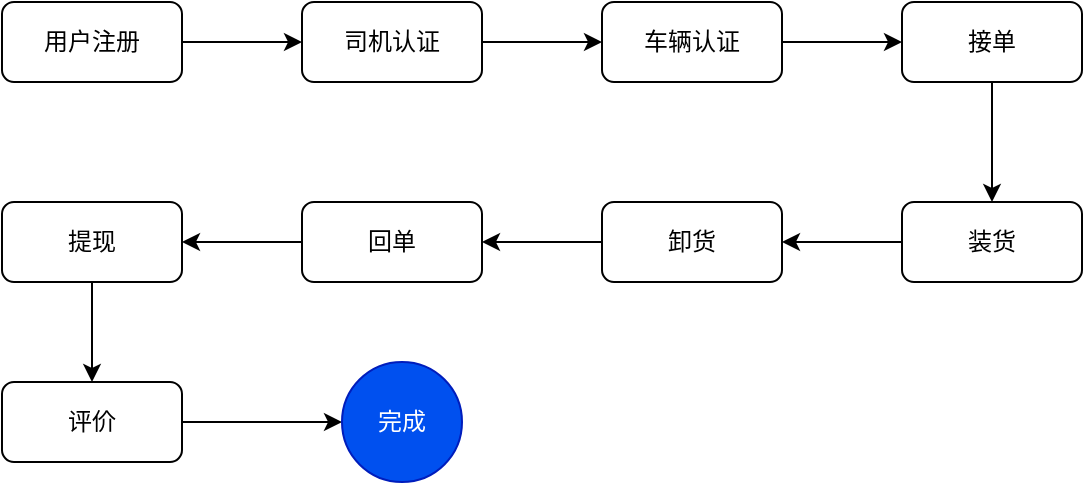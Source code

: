 <mxfile version="12.3.8" type="github" pages="1">
  <diagram id="2HlnQz6Z-fe8QAx7_XnR" name="第 1 页">
    <mxGraphModel dx="854" dy="429" grid="1" gridSize="10" guides="1" tooltips="1" connect="1" arrows="1" fold="1" page="1" pageScale="1" pageWidth="827" pageHeight="1169" math="0" shadow="0">
      <root>
        <mxCell id="0"/>
        <mxCell id="1" parent="0"/>
        <mxCell id="Jphupbk02JRPcRwaJmDX-3" value="" style="edgeStyle=orthogonalEdgeStyle;rounded=0;orthogonalLoop=1;jettySize=auto;html=1;" edge="1" parent="1" source="Jphupbk02JRPcRwaJmDX-1" target="Jphupbk02JRPcRwaJmDX-2">
          <mxGeometry relative="1" as="geometry"/>
        </mxCell>
        <mxCell id="Jphupbk02JRPcRwaJmDX-1" value="用户注册" style="rounded=1;whiteSpace=wrap;html=1;" vertex="1" parent="1">
          <mxGeometry x="40" y="80" width="90" height="40" as="geometry"/>
        </mxCell>
        <mxCell id="Jphupbk02JRPcRwaJmDX-5" value="" style="edgeStyle=orthogonalEdgeStyle;rounded=0;orthogonalLoop=1;jettySize=auto;html=1;" edge="1" parent="1" source="Jphupbk02JRPcRwaJmDX-2" target="Jphupbk02JRPcRwaJmDX-4">
          <mxGeometry relative="1" as="geometry"/>
        </mxCell>
        <mxCell id="Jphupbk02JRPcRwaJmDX-2" value="司机认证" style="rounded=1;whiteSpace=wrap;html=1;" vertex="1" parent="1">
          <mxGeometry x="190" y="80" width="90" height="40" as="geometry"/>
        </mxCell>
        <mxCell id="Jphupbk02JRPcRwaJmDX-7" value="" style="edgeStyle=orthogonalEdgeStyle;rounded=0;orthogonalLoop=1;jettySize=auto;html=1;" edge="1" parent="1" source="Jphupbk02JRPcRwaJmDX-4" target="Jphupbk02JRPcRwaJmDX-6">
          <mxGeometry relative="1" as="geometry"/>
        </mxCell>
        <mxCell id="Jphupbk02JRPcRwaJmDX-4" value="车辆认证" style="rounded=1;whiteSpace=wrap;html=1;" vertex="1" parent="1">
          <mxGeometry x="340" y="80" width="90" height="40" as="geometry"/>
        </mxCell>
        <mxCell id="Jphupbk02JRPcRwaJmDX-9" value="" style="edgeStyle=orthogonalEdgeStyle;rounded=0;orthogonalLoop=1;jettySize=auto;html=1;" edge="1" parent="1" source="Jphupbk02JRPcRwaJmDX-6" target="Jphupbk02JRPcRwaJmDX-8">
          <mxGeometry relative="1" as="geometry"/>
        </mxCell>
        <mxCell id="Jphupbk02JRPcRwaJmDX-6" value="接单" style="rounded=1;whiteSpace=wrap;html=1;" vertex="1" parent="1">
          <mxGeometry x="490" y="80" width="90" height="40" as="geometry"/>
        </mxCell>
        <mxCell id="Jphupbk02JRPcRwaJmDX-11" value="" style="edgeStyle=orthogonalEdgeStyle;rounded=0;orthogonalLoop=1;jettySize=auto;html=1;" edge="1" parent="1" source="Jphupbk02JRPcRwaJmDX-8" target="Jphupbk02JRPcRwaJmDX-10">
          <mxGeometry relative="1" as="geometry"/>
        </mxCell>
        <mxCell id="Jphupbk02JRPcRwaJmDX-8" value="装货" style="rounded=1;whiteSpace=wrap;html=1;" vertex="1" parent="1">
          <mxGeometry x="490" y="180" width="90" height="40" as="geometry"/>
        </mxCell>
        <mxCell id="Jphupbk02JRPcRwaJmDX-13" value="" style="edgeStyle=orthogonalEdgeStyle;rounded=0;orthogonalLoop=1;jettySize=auto;html=1;" edge="1" parent="1" source="Jphupbk02JRPcRwaJmDX-10" target="Jphupbk02JRPcRwaJmDX-12">
          <mxGeometry relative="1" as="geometry"/>
        </mxCell>
        <mxCell id="Jphupbk02JRPcRwaJmDX-10" value="卸货" style="rounded=1;whiteSpace=wrap;html=1;" vertex="1" parent="1">
          <mxGeometry x="340" y="180" width="90" height="40" as="geometry"/>
        </mxCell>
        <mxCell id="Jphupbk02JRPcRwaJmDX-15" value="" style="edgeStyle=orthogonalEdgeStyle;rounded=0;orthogonalLoop=1;jettySize=auto;html=1;" edge="1" parent="1" source="Jphupbk02JRPcRwaJmDX-12" target="Jphupbk02JRPcRwaJmDX-14">
          <mxGeometry relative="1" as="geometry"/>
        </mxCell>
        <mxCell id="Jphupbk02JRPcRwaJmDX-12" value="回单" style="rounded=1;whiteSpace=wrap;html=1;" vertex="1" parent="1">
          <mxGeometry x="190" y="180" width="90" height="40" as="geometry"/>
        </mxCell>
        <mxCell id="Jphupbk02JRPcRwaJmDX-17" value="" style="edgeStyle=orthogonalEdgeStyle;rounded=0;orthogonalLoop=1;jettySize=auto;html=1;" edge="1" parent="1" source="Jphupbk02JRPcRwaJmDX-14" target="Jphupbk02JRPcRwaJmDX-16">
          <mxGeometry relative="1" as="geometry"/>
        </mxCell>
        <mxCell id="Jphupbk02JRPcRwaJmDX-14" value="提现" style="rounded=1;whiteSpace=wrap;html=1;" vertex="1" parent="1">
          <mxGeometry x="40" y="180" width="90" height="40" as="geometry"/>
        </mxCell>
        <mxCell id="Jphupbk02JRPcRwaJmDX-19" value="" style="edgeStyle=orthogonalEdgeStyle;rounded=0;orthogonalLoop=1;jettySize=auto;html=1;" edge="1" parent="1" source="Jphupbk02JRPcRwaJmDX-16">
          <mxGeometry relative="1" as="geometry">
            <mxPoint x="210" y="290" as="targetPoint"/>
          </mxGeometry>
        </mxCell>
        <mxCell id="Jphupbk02JRPcRwaJmDX-16" value="评价" style="rounded=1;whiteSpace=wrap;html=1;" vertex="1" parent="1">
          <mxGeometry x="40" y="270" width="90" height="40" as="geometry"/>
        </mxCell>
        <mxCell id="Jphupbk02JRPcRwaJmDX-20" value="完成" style="ellipse;whiteSpace=wrap;html=1;aspect=fixed;rounded=1;fillColor=#0050ef;strokeColor=#001DBC;fontColor=#ffffff;" vertex="1" parent="1">
          <mxGeometry x="210" y="260" width="60" height="60" as="geometry"/>
        </mxCell>
      </root>
    </mxGraphModel>
  </diagram>
</mxfile>
